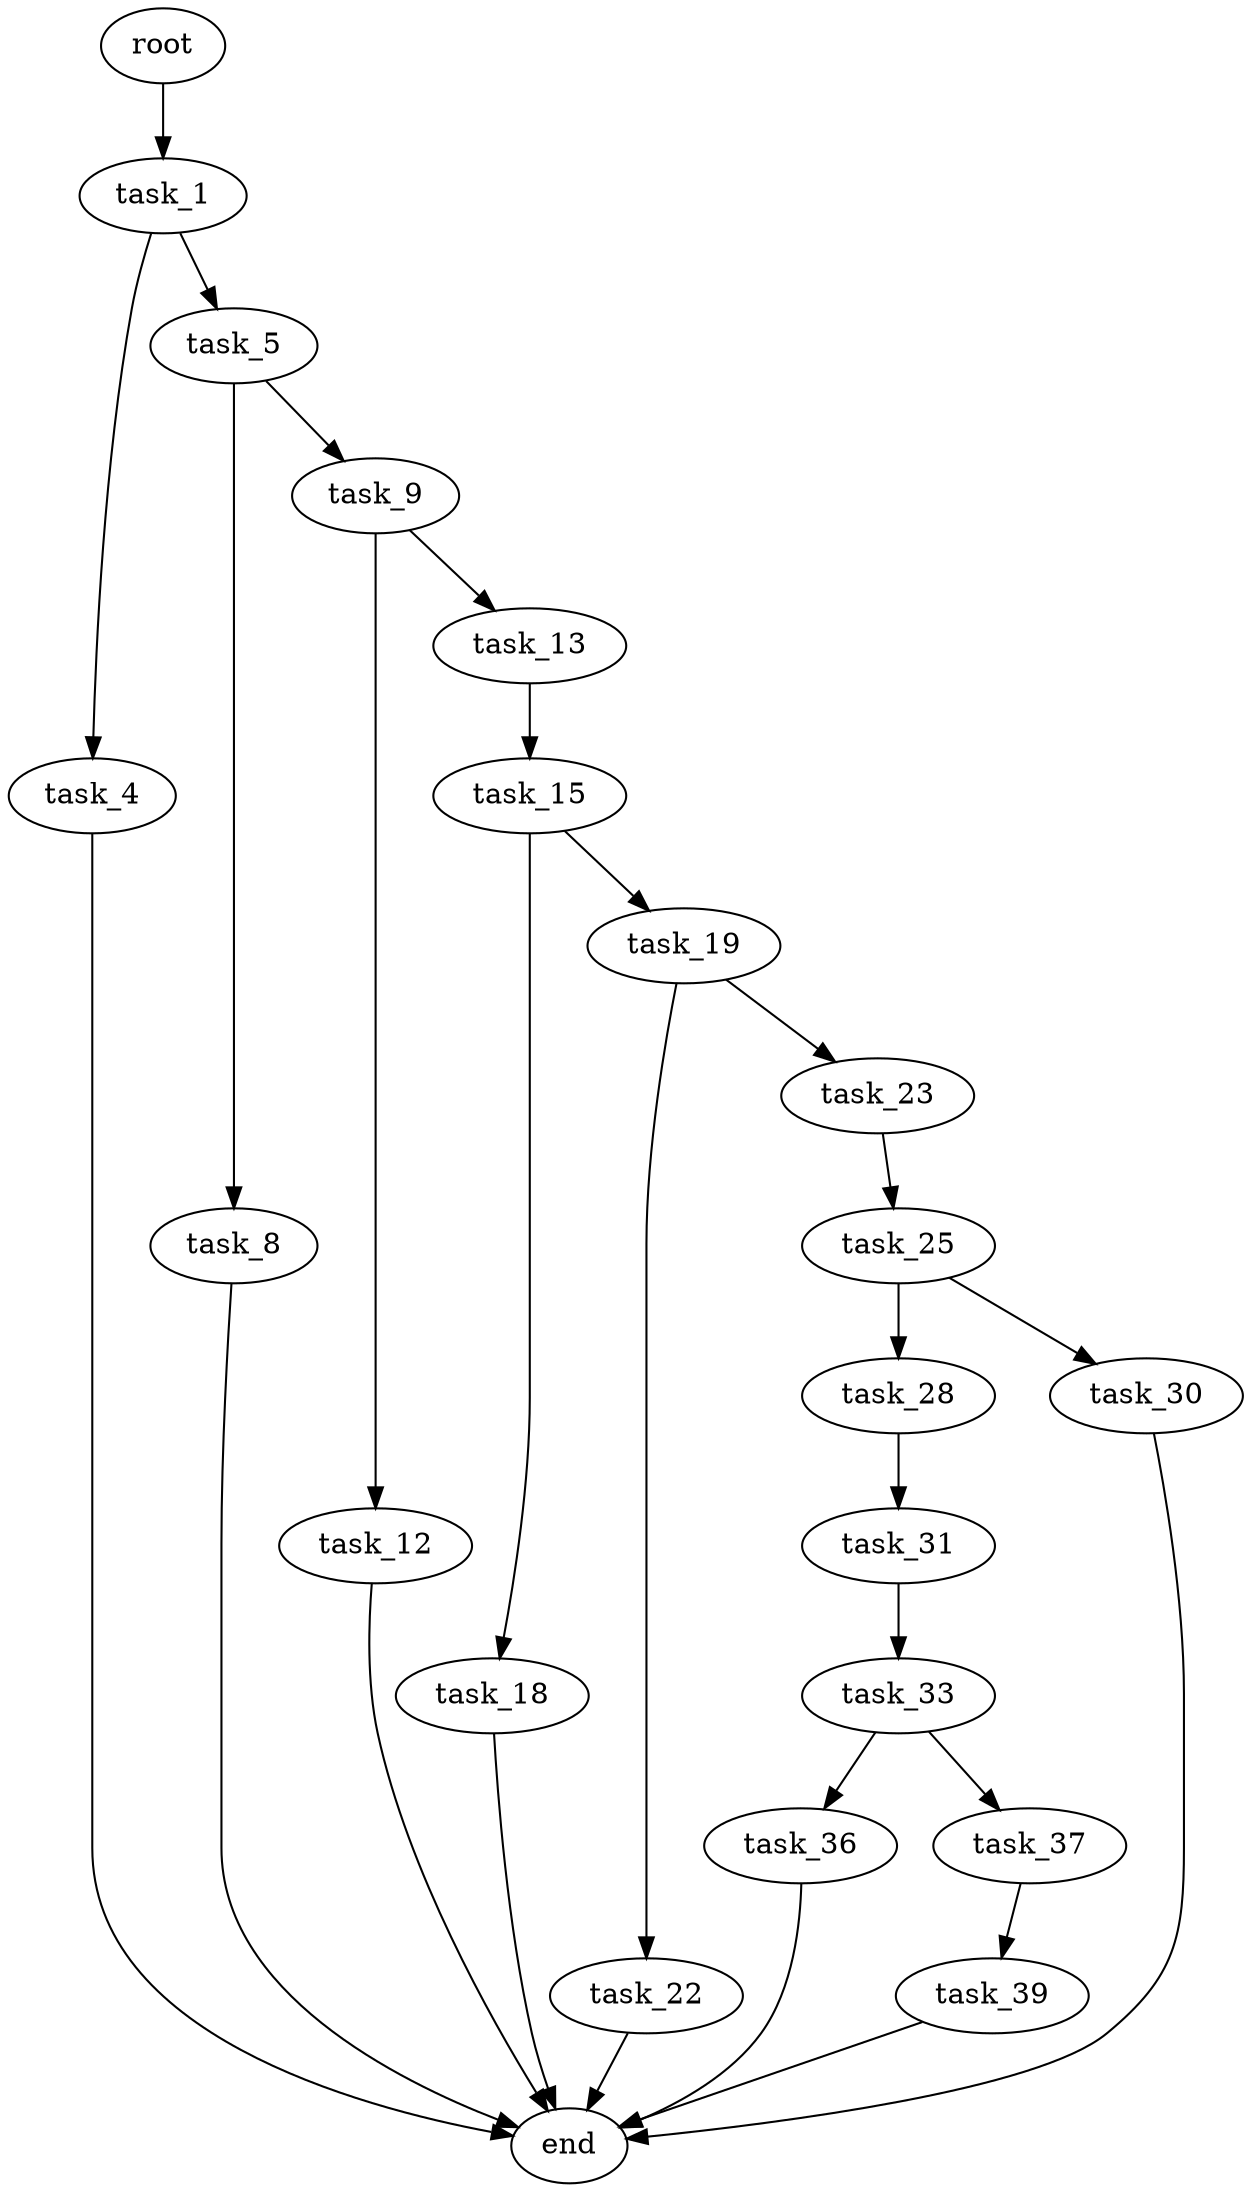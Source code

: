 digraph G {
  root [size="0.000000"];
  task_1 [size="68719476736.000000"];
  task_4 [size="25166447461.000000"];
  task_5 [size="368293445632.000000"];
  task_8 [size="231928233984.000000"];
  task_9 [size="8589934592.000000"];
  task_12 [size="366021121236.000000"];
  task_13 [size="88539108778.000000"];
  task_15 [size="1036821453169.000000"];
  task_18 [size="161193610948.000000"];
  task_19 [size="13941499042.000000"];
  task_22 [size="237698225231.000000"];
  task_23 [size="7915557802.000000"];
  task_25 [size="134217728000.000000"];
  task_28 [size="11177891118.000000"];
  task_30 [size="24533727875.000000"];
  task_31 [size="134217728000.000000"];
  task_33 [size="10450103794.000000"];
  task_36 [size="27048775530.000000"];
  task_37 [size="2798459567.000000"];
  task_39 [size="231928233984.000000"];
  end [size="0.000000"];

  root -> task_1 [size="1.000000"];
  task_1 -> task_4 [size="134217728.000000"];
  task_1 -> task_5 [size="134217728.000000"];
  task_4 -> end [size="1.000000"];
  task_5 -> task_8 [size="411041792.000000"];
  task_5 -> task_9 [size="411041792.000000"];
  task_8 -> end [size="1.000000"];
  task_9 -> task_12 [size="33554432.000000"];
  task_9 -> task_13 [size="33554432.000000"];
  task_12 -> end [size="1.000000"];
  task_13 -> task_15 [size="134217728.000000"];
  task_15 -> task_18 [size="838860800.000000"];
  task_15 -> task_19 [size="838860800.000000"];
  task_18 -> end [size="1.000000"];
  task_19 -> task_22 [size="536870912.000000"];
  task_19 -> task_23 [size="536870912.000000"];
  task_22 -> end [size="1.000000"];
  task_23 -> task_25 [size="209715200.000000"];
  task_25 -> task_28 [size="209715200.000000"];
  task_25 -> task_30 [size="209715200.000000"];
  task_28 -> task_31 [size="411041792.000000"];
  task_30 -> end [size="1.000000"];
  task_31 -> task_33 [size="209715200.000000"];
  task_33 -> task_36 [size="301989888.000000"];
  task_33 -> task_37 [size="301989888.000000"];
  task_36 -> end [size="1.000000"];
  task_37 -> task_39 [size="75497472.000000"];
  task_39 -> end [size="1.000000"];
}
